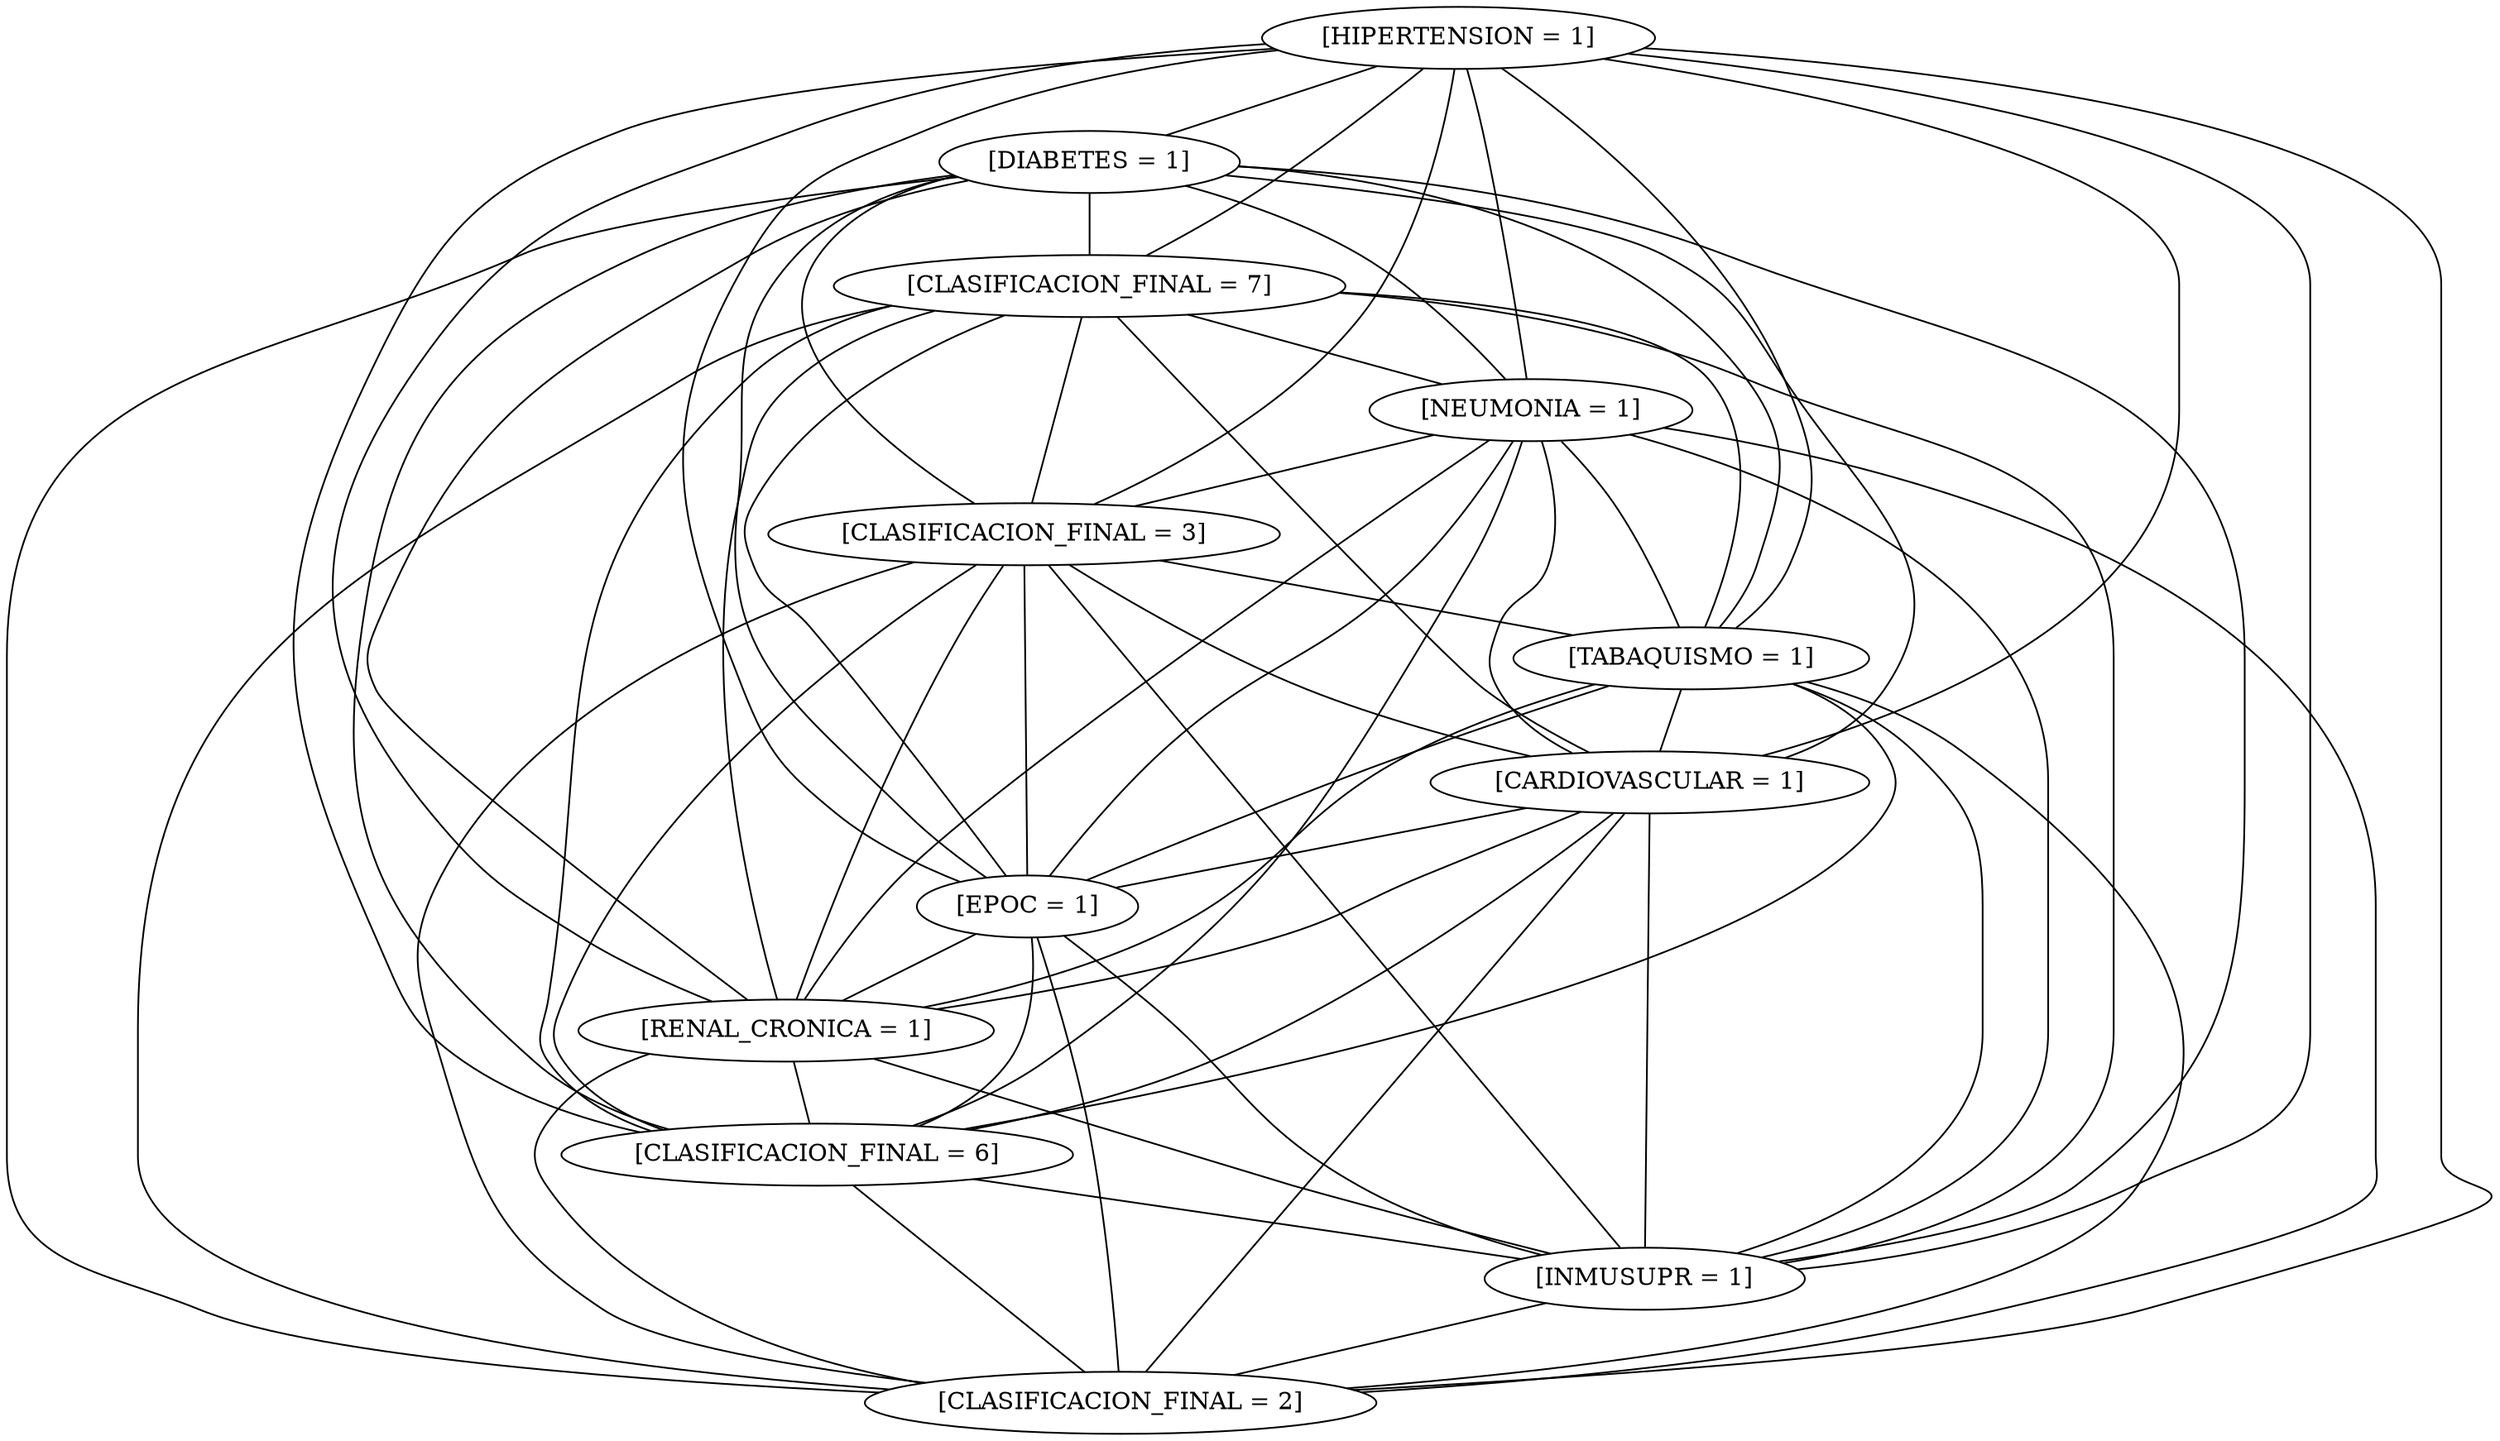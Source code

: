 strict graph  {
"[HIPERTENSION = 1]" [weight=271];
"[DIABETES = 1]" [weight=183];
"[CLASIFICACION_FINAL = 7]" [weight=153];
"[NEUMONIA = 1]" [weight=126];
"[CLASIFICACION_FINAL = 3]" [weight=48];
"[TABAQUISMO = 1]" [weight=37];
"[CARDIOVASCULAR = 1]" [weight=26];
"[EPOC = 1]" [weight=21];
"[RENAL_CRONICA = 1]" [weight=18];
"[CLASIFICACION_FINAL = 6]" [weight=9];
"[INMUSUPR = 1]" [weight=7];
"[CLASIFICACION_FINAL = 2]" [weight=4];
"[HIPERTENSION = 1]" -- "[DIABETES = 1]";
"[HIPERTENSION = 1]" -- "[CLASIFICACION_FINAL = 7]";
"[HIPERTENSION = 1]" -- "[NEUMONIA = 1]";
"[HIPERTENSION = 1]" -- "[CLASIFICACION_FINAL = 3]";
"[HIPERTENSION = 1]" -- "[TABAQUISMO = 1]";
"[HIPERTENSION = 1]" -- "[CARDIOVASCULAR = 1]";
"[HIPERTENSION = 1]" -- "[EPOC = 1]";
"[HIPERTENSION = 1]" -- "[RENAL_CRONICA = 1]";
"[HIPERTENSION = 1]" -- "[CLASIFICACION_FINAL = 6]";
"[HIPERTENSION = 1]" -- "[INMUSUPR = 1]";
"[HIPERTENSION = 1]" -- "[CLASIFICACION_FINAL = 2]";
"[DIABETES = 1]" -- "[CLASIFICACION_FINAL = 7]";
"[DIABETES = 1]" -- "[NEUMONIA = 1]";
"[DIABETES = 1]" -- "[CLASIFICACION_FINAL = 3]";
"[DIABETES = 1]" -- "[TABAQUISMO = 1]";
"[DIABETES = 1]" -- "[CARDIOVASCULAR = 1]";
"[DIABETES = 1]" -- "[EPOC = 1]";
"[DIABETES = 1]" -- "[RENAL_CRONICA = 1]";
"[DIABETES = 1]" -- "[CLASIFICACION_FINAL = 6]";
"[DIABETES = 1]" -- "[INMUSUPR = 1]";
"[DIABETES = 1]" -- "[CLASIFICACION_FINAL = 2]";
"[CLASIFICACION_FINAL = 7]" -- "[NEUMONIA = 1]";
"[CLASIFICACION_FINAL = 7]" -- "[CLASIFICACION_FINAL = 3]";
"[CLASIFICACION_FINAL = 7]" -- "[TABAQUISMO = 1]";
"[CLASIFICACION_FINAL = 7]" -- "[CARDIOVASCULAR = 1]";
"[CLASIFICACION_FINAL = 7]" -- "[EPOC = 1]";
"[CLASIFICACION_FINAL = 7]" -- "[RENAL_CRONICA = 1]";
"[CLASIFICACION_FINAL = 7]" -- "[CLASIFICACION_FINAL = 6]";
"[CLASIFICACION_FINAL = 7]" -- "[INMUSUPR = 1]";
"[CLASIFICACION_FINAL = 7]" -- "[CLASIFICACION_FINAL = 2]";
"[NEUMONIA = 1]" -- "[CLASIFICACION_FINAL = 3]";
"[NEUMONIA = 1]" -- "[TABAQUISMO = 1]";
"[NEUMONIA = 1]" -- "[CARDIOVASCULAR = 1]";
"[NEUMONIA = 1]" -- "[EPOC = 1]";
"[NEUMONIA = 1]" -- "[RENAL_CRONICA = 1]";
"[NEUMONIA = 1]" -- "[CLASIFICACION_FINAL = 6]";
"[NEUMONIA = 1]" -- "[INMUSUPR = 1]";
"[NEUMONIA = 1]" -- "[CLASIFICACION_FINAL = 2]";
"[CLASIFICACION_FINAL = 3]" -- "[TABAQUISMO = 1]";
"[CLASIFICACION_FINAL = 3]" -- "[CARDIOVASCULAR = 1]";
"[CLASIFICACION_FINAL = 3]" -- "[EPOC = 1]";
"[CLASIFICACION_FINAL = 3]" -- "[RENAL_CRONICA = 1]";
"[CLASIFICACION_FINAL = 3]" -- "[CLASIFICACION_FINAL = 6]";
"[CLASIFICACION_FINAL = 3]" -- "[INMUSUPR = 1]";
"[CLASIFICACION_FINAL = 3]" -- "[CLASIFICACION_FINAL = 2]";
"[TABAQUISMO = 1]" -- "[CARDIOVASCULAR = 1]";
"[TABAQUISMO = 1]" -- "[EPOC = 1]";
"[TABAQUISMO = 1]" -- "[RENAL_CRONICA = 1]";
"[TABAQUISMO = 1]" -- "[CLASIFICACION_FINAL = 6]";
"[TABAQUISMO = 1]" -- "[INMUSUPR = 1]";
"[TABAQUISMO = 1]" -- "[CLASIFICACION_FINAL = 2]";
"[CARDIOVASCULAR = 1]" -- "[EPOC = 1]";
"[CARDIOVASCULAR = 1]" -- "[RENAL_CRONICA = 1]";
"[CARDIOVASCULAR = 1]" -- "[CLASIFICACION_FINAL = 6]";
"[CARDIOVASCULAR = 1]" -- "[INMUSUPR = 1]";
"[CARDIOVASCULAR = 1]" -- "[CLASIFICACION_FINAL = 2]";
"[EPOC = 1]" -- "[RENAL_CRONICA = 1]";
"[EPOC = 1]" -- "[CLASIFICACION_FINAL = 6]";
"[EPOC = 1]" -- "[INMUSUPR = 1]";
"[EPOC = 1]" -- "[CLASIFICACION_FINAL = 2]";
"[RENAL_CRONICA = 1]" -- "[CLASIFICACION_FINAL = 6]";
"[RENAL_CRONICA = 1]" -- "[INMUSUPR = 1]";
"[RENAL_CRONICA = 1]" -- "[CLASIFICACION_FINAL = 2]";
"[CLASIFICACION_FINAL = 6]" -- "[INMUSUPR = 1]";
"[CLASIFICACION_FINAL = 6]" -- "[CLASIFICACION_FINAL = 2]";
"[INMUSUPR = 1]" -- "[CLASIFICACION_FINAL = 2]";
}
